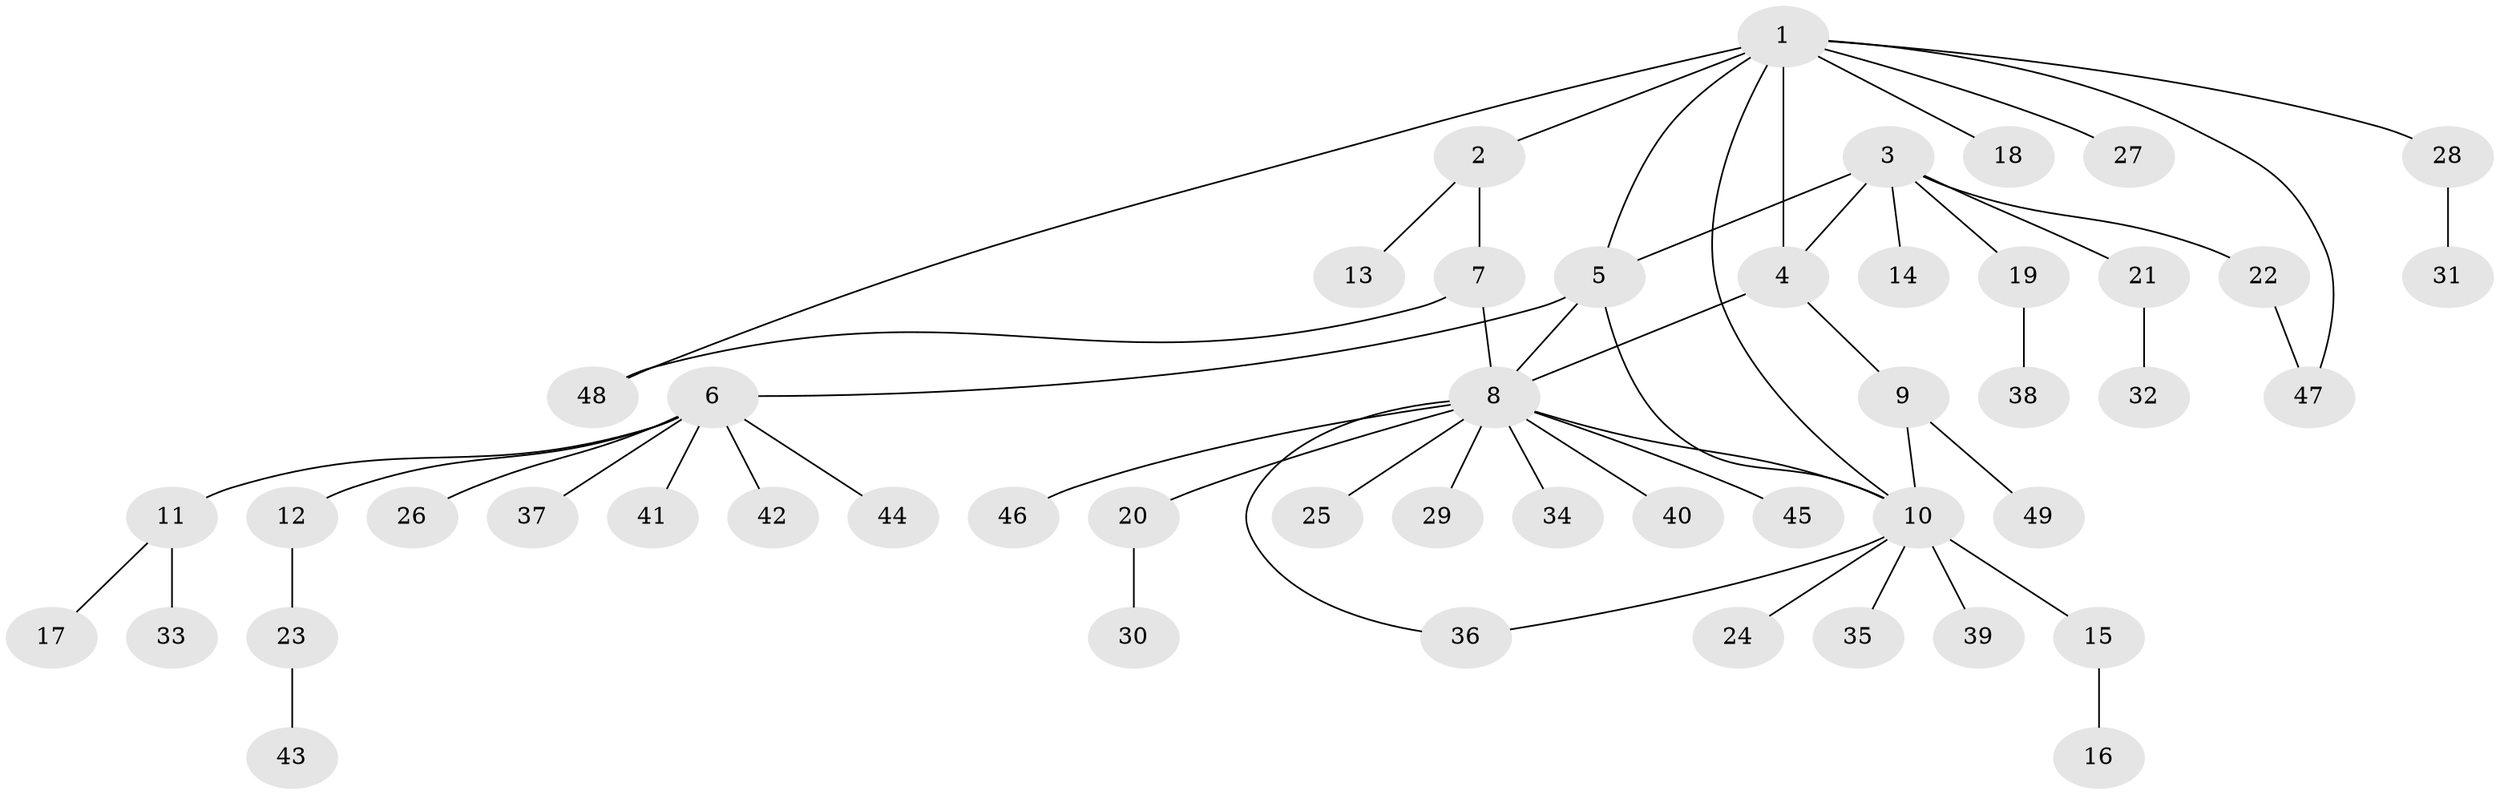 // coarse degree distribution, {6: 0.10526315789473684, 9: 0.05263157894736842, 1: 0.6842105263157895, 2: 0.15789473684210525}
// Generated by graph-tools (version 1.1) at 2025/58/03/04/25 21:58:06]
// undirected, 49 vertices, 57 edges
graph export_dot {
graph [start="1"]
  node [color=gray90,style=filled];
  1;
  2;
  3;
  4;
  5;
  6;
  7;
  8;
  9;
  10;
  11;
  12;
  13;
  14;
  15;
  16;
  17;
  18;
  19;
  20;
  21;
  22;
  23;
  24;
  25;
  26;
  27;
  28;
  29;
  30;
  31;
  32;
  33;
  34;
  35;
  36;
  37;
  38;
  39;
  40;
  41;
  42;
  43;
  44;
  45;
  46;
  47;
  48;
  49;
  1 -- 2;
  1 -- 4;
  1 -- 5;
  1 -- 10;
  1 -- 18;
  1 -- 27;
  1 -- 28;
  1 -- 47;
  1 -- 48;
  2 -- 7;
  2 -- 13;
  3 -- 4;
  3 -- 5;
  3 -- 14;
  3 -- 19;
  3 -- 21;
  3 -- 22;
  4 -- 8;
  4 -- 9;
  5 -- 6;
  5 -- 8;
  5 -- 10;
  6 -- 11;
  6 -- 12;
  6 -- 26;
  6 -- 37;
  6 -- 41;
  6 -- 42;
  6 -- 44;
  7 -- 8;
  7 -- 48;
  8 -- 10;
  8 -- 20;
  8 -- 25;
  8 -- 29;
  8 -- 34;
  8 -- 36;
  8 -- 40;
  8 -- 45;
  8 -- 46;
  9 -- 10;
  9 -- 49;
  10 -- 15;
  10 -- 24;
  10 -- 35;
  10 -- 36;
  10 -- 39;
  11 -- 17;
  11 -- 33;
  12 -- 23;
  15 -- 16;
  19 -- 38;
  20 -- 30;
  21 -- 32;
  22 -- 47;
  23 -- 43;
  28 -- 31;
}
